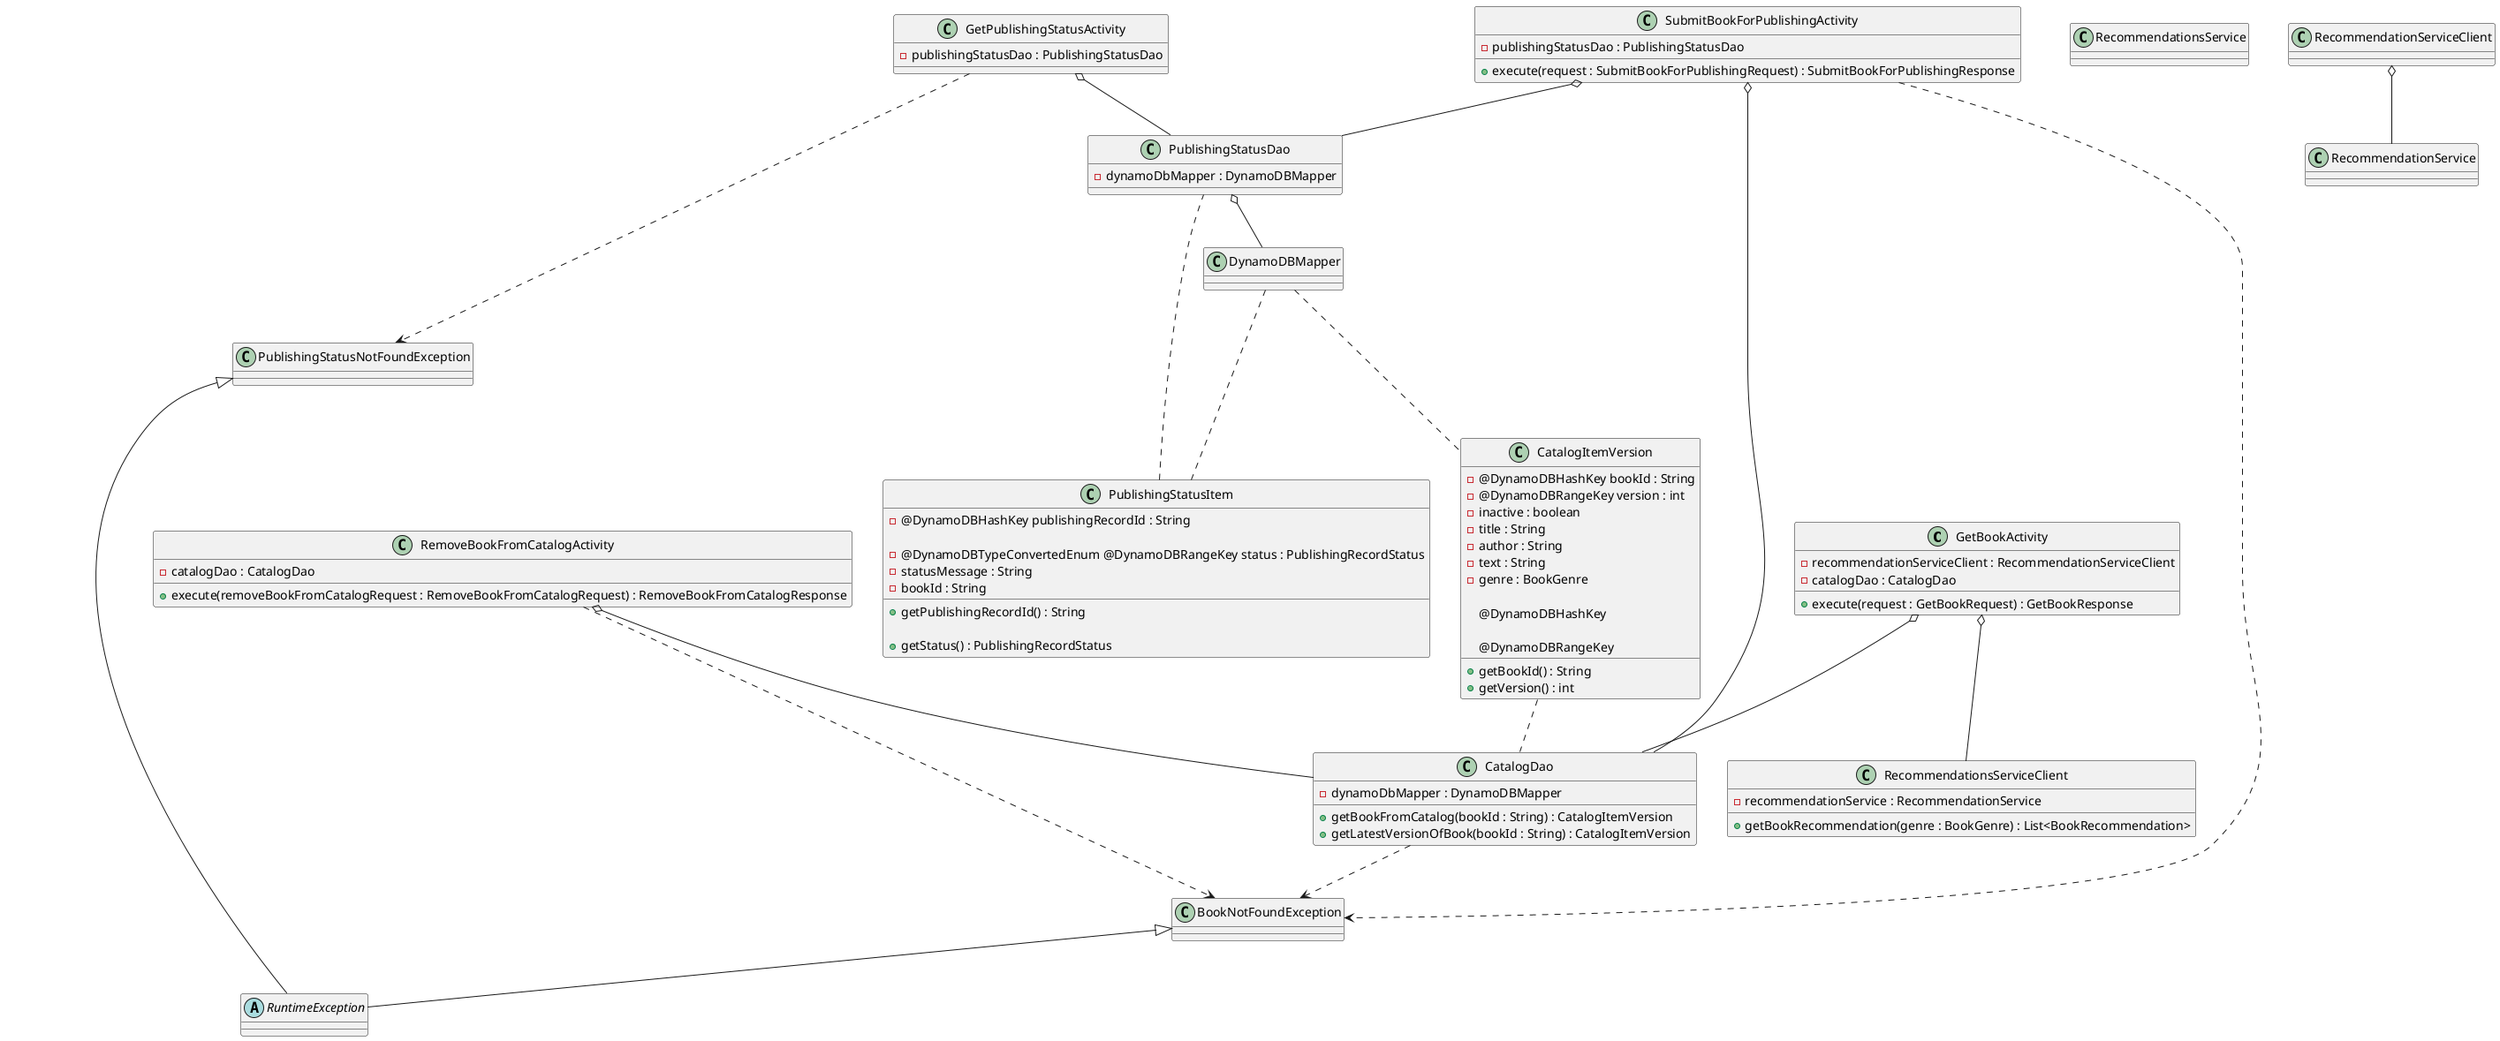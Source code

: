 PARTICIPANTS: use this file for creating the class diagram in mastery task 01

@startuml
class GetBookActivity{
- recommendationServiceClient : RecommendationServiceClient
- catalogDao : CatalogDao
 +execute(request : GetBookRequest) : GetBookResponse



}
class CatalogDao{
- dynamoDbMapper : DynamoDBMapper
+ getBookFromCatalog(bookId : String) : CatalogItemVersion
+ getLatestVersionOfBook(bookId : String) : CatalogItemVersion

}
class DynamoDBMapper{}

class PublishingStatusDao{
- dynamoDbMapper : DynamoDBMapper


}

class GetPublishingStatusActivity{
- publishingStatusDao : PublishingStatusDao

}

class RemoveBookFromCatalogActivity{
- catalogDao : CatalogDao
+ execute(removeBookFromCatalogRequest : RemoveBookFromCatalogRequest) : RemoveBookFromCatalogResponse

}

class SubmitBookForPublishingActivity{
- publishingStatusDao : PublishingStatusDao
+ execute(request : SubmitBookForPublishingRequest) : SubmitBookForPublishingResponse
}

class CatalogItemVersion {
   - @DynamoDBHashKey bookId : String
   - @DynamoDBRangeKey version : int
  -  inactive : boolean
   - title : String
   - author : String
    -text : String
    - genre : BookGenre

     {field} @DynamoDBHashKey
    + getBookId() : String

     {field} @DynamoDBRangeKey
    + getVersion() : int
   }

class PublishingStatusItem {
- @DynamoDBHashKey publishingRecordId : String

- @DynamoDBTypeConvertedEnum @DynamoDBRangeKey status : PublishingRecordStatus
- statusMessage : String
-  bookId : String

+ getPublishingRecordId() : String

+  getStatus() : PublishingRecordStatus

}

class RecommendationsService {}

class RecommendationsServiceClient {
-recommendationService : RecommendationService
+ getBookRecommendation(genre : BookGenre) : List<BookRecommendation>


}
class PublishingStatusNotFoundException {}

class BookNotFoundException {}
abstract RuntimeException


GetBookActivity o-- CatalogDao
GetBookActivity o-- RecommendationsServiceClient
DynamoDBMapper ... CatalogItemVersion

DynamoDBMapper ... PublishingStatusItem

RecommendationServiceClient o-- RecommendationService

PublishingStatusDao o-- DynamoDBMapper

GetPublishingStatusActivity o-- PublishingStatusDao

RemoveBookFromCatalogActivity o-- CatalogDao

SubmitBookForPublishingActivity o-- PublishingStatusDao

SubmitBookForPublishingActivity o-- CatalogDao

GetPublishingStatusActivity ..> PublishingStatusNotFoundException

RemoveBookFromCatalogActivity ..> BookNotFoundException

SubmitBookForPublishingActivity ..> BookNotFoundException

PublishingStatusNotFoundException <|-- RuntimeException

BookNotFoundException <|-- RuntimeException

CatalogItemVersion .. CatalogDao

PublishingStatusItem .. PublishingStatusDao

CatalogDao ..> BookNotFoundException
@enduml
